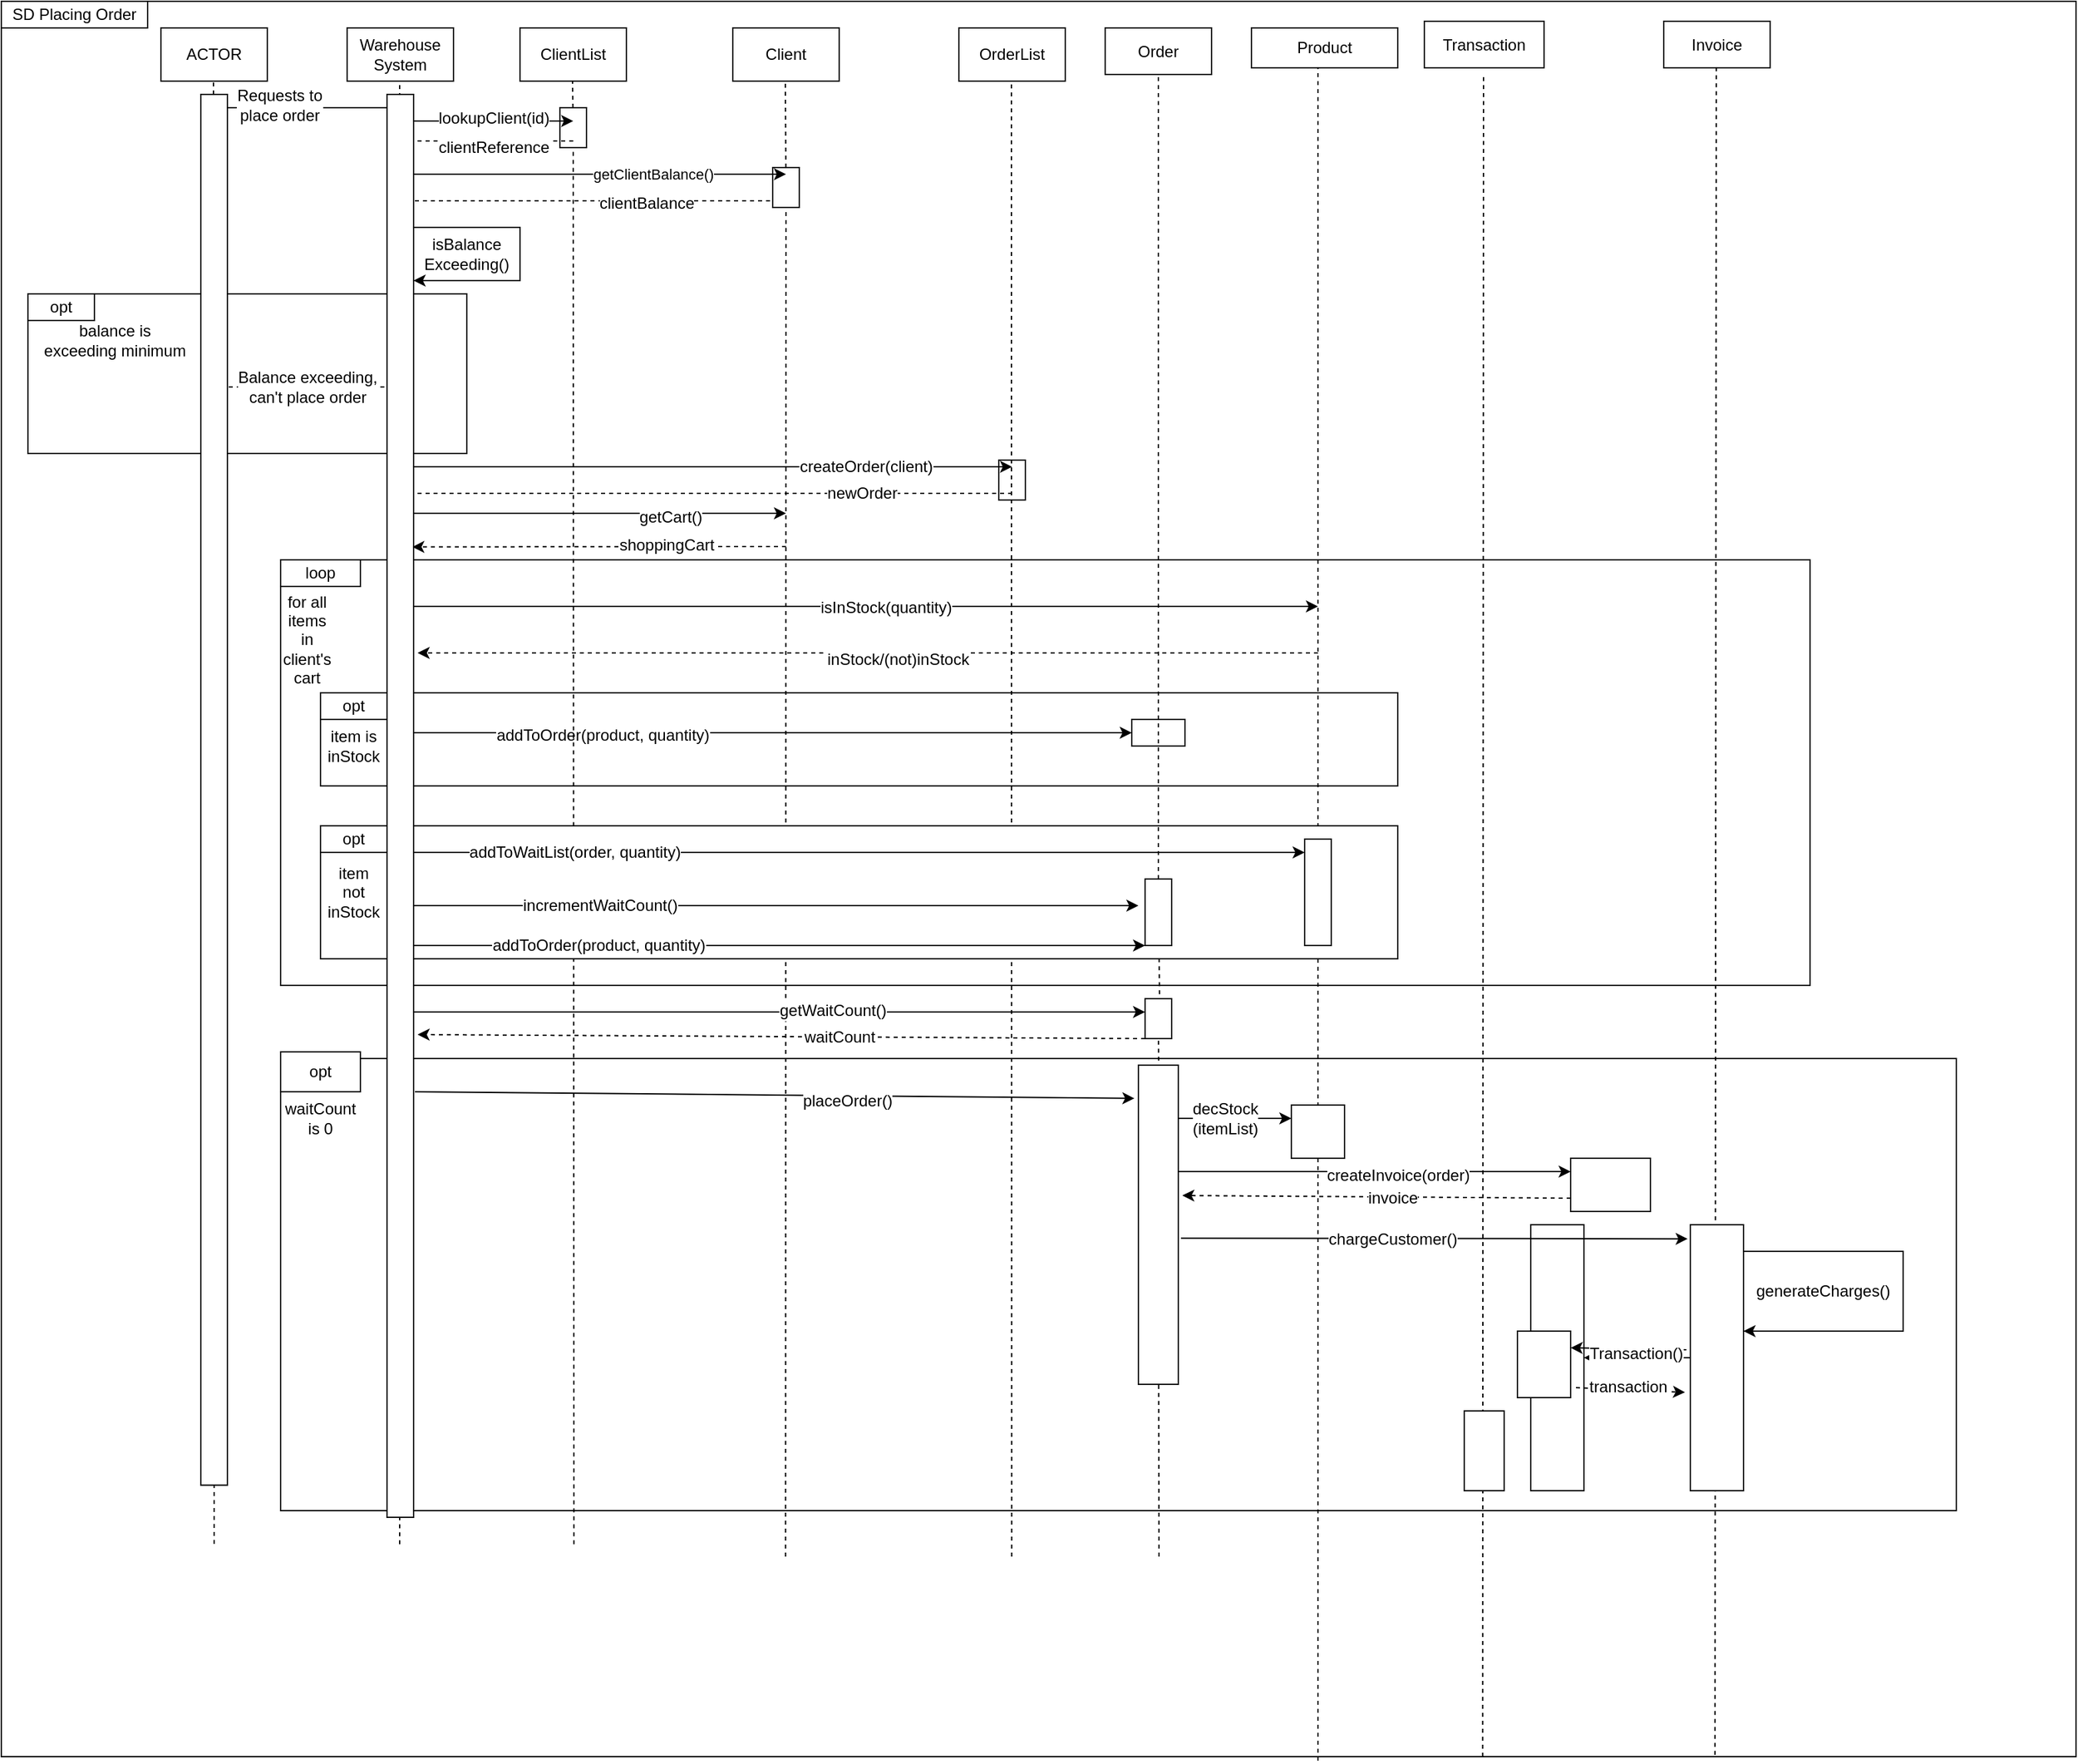 <mxfile version="12.6.5" type="github">
  <diagram id="tKLSFN9qIgkbpF_6YdEr" name="Page-1">
    <mxGraphModel dx="1182" dy="761" grid="1" gridSize="10" guides="1" tooltips="1" connect="1" arrows="1" fold="1" page="1" pageScale="1" pageWidth="1100" pageHeight="850" math="0" shadow="0">
      <root>
        <mxCell id="0"/>
        <mxCell id="1" parent="0"/>
        <mxCell id="7SxAcVkQmoZjiOWq1pf1-21" value="" style="rounded=0;whiteSpace=wrap;html=1;" parent="1" vertex="1">
          <mxGeometry width="1560" height="1320" as="geometry"/>
        </mxCell>
        <mxCell id="BWwTkyQzAVA0nwTKk7PY-33" value="" style="rounded=0;whiteSpace=wrap;html=1;" parent="1" vertex="1">
          <mxGeometry x="750" y="345" width="20" height="30" as="geometry"/>
        </mxCell>
        <mxCell id="7SxAcVkQmoZjiOWq1pf1-38" value="" style="endArrow=classic;html=1;dashed=1;" parent="1" edge="1">
          <mxGeometry width="50" height="50" relative="1" as="geometry">
            <mxPoint x="590" y="150" as="sourcePoint"/>
            <mxPoint x="300" y="150" as="targetPoint"/>
          </mxGeometry>
        </mxCell>
        <mxCell id="7SxAcVkQmoZjiOWq1pf1-39" value="clientBalance" style="text;html=1;align=center;verticalAlign=middle;resizable=0;points=[];labelBackgroundColor=#ffffff;" parent="7SxAcVkQmoZjiOWq1pf1-38" vertex="1" connectable="0">
          <mxGeometry x="-0.276" y="2" relative="1" as="geometry">
            <mxPoint as="offset"/>
          </mxGeometry>
        </mxCell>
        <mxCell id="BWwTkyQzAVA0nwTKk7PY-30" value="" style="rounded=0;whiteSpace=wrap;html=1;" parent="1" vertex="1">
          <mxGeometry x="580" y="125" width="20" height="30" as="geometry"/>
        </mxCell>
        <mxCell id="BWwTkyQzAVA0nwTKk7PY-21" value="" style="rounded=0;whiteSpace=wrap;html=1;" parent="1" vertex="1">
          <mxGeometry x="420" y="80" width="20" height="30" as="geometry"/>
        </mxCell>
        <mxCell id="7SxAcVkQmoZjiOWq1pf1-46" value="" style="rounded=0;whiteSpace=wrap;html=1;" parent="1" vertex="1">
          <mxGeometry x="20" y="220" width="330" height="120" as="geometry"/>
        </mxCell>
        <mxCell id="7SxAcVkQmoZjiOWq1pf1-1" value="ACTOR" style="rounded=0;whiteSpace=wrap;html=1;" parent="1" vertex="1">
          <mxGeometry x="120" y="20" width="80" height="40" as="geometry"/>
        </mxCell>
        <mxCell id="7SxAcVkQmoZjiOWq1pf1-3" value="Warehouse System" style="rounded=0;whiteSpace=wrap;html=1;" parent="1" vertex="1">
          <mxGeometry x="260" y="20" width="80" height="40" as="geometry"/>
        </mxCell>
        <mxCell id="7SxAcVkQmoZjiOWq1pf1-9" value="ClientList" style="rounded=0;whiteSpace=wrap;html=1;" parent="1" vertex="1">
          <mxGeometry x="390" y="20" width="80" height="40" as="geometry"/>
        </mxCell>
        <mxCell id="7SxAcVkQmoZjiOWq1pf1-11" value="Client" style="rounded=0;whiteSpace=wrap;html=1;" parent="1" vertex="1">
          <mxGeometry x="550" y="20" width="80" height="40" as="geometry"/>
        </mxCell>
        <mxCell id="7SxAcVkQmoZjiOWq1pf1-13" value="OrderList" style="rounded=0;whiteSpace=wrap;html=1;" parent="1" vertex="1">
          <mxGeometry x="720" y="20" width="80" height="40" as="geometry"/>
        </mxCell>
        <mxCell id="7SxAcVkQmoZjiOWq1pf1-14" value="Order" style="rounded=0;whiteSpace=wrap;html=1;" parent="1" vertex="1">
          <mxGeometry x="830" y="20" width="80" height="35" as="geometry"/>
        </mxCell>
        <mxCell id="7SxAcVkQmoZjiOWq1pf1-18" value="Invoice" style="rounded=0;whiteSpace=wrap;html=1;" parent="1" vertex="1">
          <mxGeometry x="1250" y="15" width="80" height="35" as="geometry"/>
        </mxCell>
        <mxCell id="7SxAcVkQmoZjiOWq1pf1-22" value="SD Placing Order" style="rounded=0;whiteSpace=wrap;html=1;" parent="1" vertex="1">
          <mxGeometry width="110" height="20" as="geometry"/>
        </mxCell>
        <mxCell id="7SxAcVkQmoZjiOWq1pf1-26" value="Transaction" style="rounded=0;whiteSpace=wrap;html=1;" parent="1" vertex="1">
          <mxGeometry x="1070" y="15" width="90" height="35" as="geometry"/>
        </mxCell>
        <mxCell id="7SxAcVkQmoZjiOWq1pf1-27" value="Product" style="rounded=0;whiteSpace=wrap;html=1;" parent="1" vertex="1">
          <mxGeometry x="940" y="20" width="110" height="30" as="geometry"/>
        </mxCell>
        <mxCell id="7SxAcVkQmoZjiOWq1pf1-29" value="" style="endArrow=classic;html=1;" parent="1" edge="1">
          <mxGeometry width="50" height="50" relative="1" as="geometry">
            <mxPoint x="300" y="90" as="sourcePoint"/>
            <mxPoint x="430" y="90" as="targetPoint"/>
          </mxGeometry>
        </mxCell>
        <mxCell id="7SxAcVkQmoZjiOWq1pf1-30" value="lookupClient(id)" style="text;html=1;align=center;verticalAlign=middle;resizable=0;points=[];labelBackgroundColor=#ffffff;" parent="7SxAcVkQmoZjiOWq1pf1-29" vertex="1" connectable="0">
          <mxGeometry x="0.231" y="2" relative="1" as="geometry">
            <mxPoint x="-10" as="offset"/>
          </mxGeometry>
        </mxCell>
        <mxCell id="7SxAcVkQmoZjiOWq1pf1-36" value="getClientBalance()" style="endArrow=classic;html=1;" parent="1" edge="1">
          <mxGeometry x="0.31" width="50" height="50" relative="1" as="geometry">
            <mxPoint x="300" y="130" as="sourcePoint"/>
            <mxPoint x="590" y="130" as="targetPoint"/>
            <mxPoint as="offset"/>
          </mxGeometry>
        </mxCell>
        <mxCell id="7SxAcVkQmoZjiOWq1pf1-41" value="&lt;div&gt;isBalance&lt;/div&gt;&lt;div&gt;Exceeding()&lt;br&gt;&lt;/div&gt;" style="rounded=0;whiteSpace=wrap;html=1;" parent="1" vertex="1">
          <mxGeometry x="310" y="170" width="80" height="40" as="geometry"/>
        </mxCell>
        <mxCell id="7SxAcVkQmoZjiOWq1pf1-42" value="" style="endArrow=classic;html=1;dashed=1;entryX=0;entryY=1;entryDx=0;entryDy=0;" parent="1" target="7SxAcVkQmoZjiOWq1pf1-41" edge="1">
          <mxGeometry width="50" height="50" relative="1" as="geometry">
            <mxPoint x="320" y="210" as="sourcePoint"/>
            <mxPoint x="370" y="160" as="targetPoint"/>
          </mxGeometry>
        </mxCell>
        <mxCell id="7SxAcVkQmoZjiOWq1pf1-47" value="opt" style="rounded=0;whiteSpace=wrap;html=1;" parent="1" vertex="1">
          <mxGeometry x="20" y="220" width="50" height="20" as="geometry"/>
        </mxCell>
        <mxCell id="7SxAcVkQmoZjiOWq1pf1-48" value="&lt;div&gt;balance is&lt;/div&gt;&lt;div&gt;exceeding minimum&lt;br&gt;&lt;/div&gt;" style="text;html=1;align=center;verticalAlign=middle;resizable=0;points=[];autosize=1;" parent="1" vertex="1">
          <mxGeometry x="20" y="240" width="130" height="30" as="geometry"/>
        </mxCell>
        <mxCell id="7SxAcVkQmoZjiOWq1pf1-2" value="" style="endArrow=none;dashed=1;html=1;" parent="1" source="BWwTkyQzAVA0nwTKk7PY-3" edge="1">
          <mxGeometry width="50" height="50" relative="1" as="geometry">
            <mxPoint x="160" y="840" as="sourcePoint"/>
            <mxPoint x="159.5" y="60" as="targetPoint"/>
          </mxGeometry>
        </mxCell>
        <mxCell id="7SxAcVkQmoZjiOWq1pf1-49" value="" style="endArrow=classic;html=1;dashed=1;" parent="1" edge="1">
          <mxGeometry width="50" height="50" relative="1" as="geometry">
            <mxPoint x="300" y="290" as="sourcePoint"/>
            <mxPoint x="160" y="290" as="targetPoint"/>
          </mxGeometry>
        </mxCell>
        <mxCell id="7SxAcVkQmoZjiOWq1pf1-50" value="&lt;div&gt;Balance exceeding,&lt;/div&gt;&lt;div&gt;can&#39;t place order&lt;br&gt;&lt;/div&gt;" style="text;html=1;align=center;verticalAlign=middle;resizable=0;points=[];labelBackgroundColor=#ffffff;" parent="7SxAcVkQmoZjiOWq1pf1-49" vertex="1" connectable="0">
          <mxGeometry x="0.457" y="-3" relative="1" as="geometry">
            <mxPoint x="32" y="3" as="offset"/>
          </mxGeometry>
        </mxCell>
        <mxCell id="7SxAcVkQmoZjiOWq1pf1-58" value="" style="rounded=0;whiteSpace=wrap;html=1;" parent="1" vertex="1">
          <mxGeometry x="210" y="420" width="1150" height="320" as="geometry"/>
        </mxCell>
        <mxCell id="7SxAcVkQmoZjiOWq1pf1-4" value="" style="endArrow=none;dashed=1;html=1;" parent="1" edge="1">
          <mxGeometry width="50" height="50" relative="1" as="geometry">
            <mxPoint x="300" y="840" as="sourcePoint"/>
            <mxPoint x="299.5" y="60" as="targetPoint"/>
          </mxGeometry>
        </mxCell>
        <mxCell id="7SxAcVkQmoZjiOWq1pf1-10" value="" style="endArrow=none;dashed=1;html=1;" parent="1" source="BWwTkyQzAVA0nwTKk7PY-21" edge="1">
          <mxGeometry width="50" height="50" relative="1" as="geometry">
            <mxPoint x="430" y="840" as="sourcePoint"/>
            <mxPoint x="429.5" y="60" as="targetPoint"/>
          </mxGeometry>
        </mxCell>
        <mxCell id="7SxAcVkQmoZjiOWq1pf1-12" value="" style="endArrow=none;dashed=1;html=1;" parent="1" source="BWwTkyQzAVA0nwTKk7PY-30" edge="1">
          <mxGeometry width="50" height="50" relative="1" as="geometry">
            <mxPoint x="590" y="840" as="sourcePoint"/>
            <mxPoint x="589.5" y="60" as="targetPoint"/>
          </mxGeometry>
        </mxCell>
        <mxCell id="7SxAcVkQmoZjiOWq1pf1-59" value="loop" style="rounded=0;whiteSpace=wrap;html=1;" parent="1" vertex="1">
          <mxGeometry x="210" y="420" width="60" height="20" as="geometry"/>
        </mxCell>
        <mxCell id="7SxAcVkQmoZjiOWq1pf1-60" value="for all items in client&#39;s cart" style="text;html=1;strokeColor=none;fillColor=none;align=center;verticalAlign=middle;whiteSpace=wrap;rounded=0;" parent="1" vertex="1">
          <mxGeometry x="210" y="470" width="40" height="20" as="geometry"/>
        </mxCell>
        <mxCell id="7SxAcVkQmoZjiOWq1pf1-63" value="" style="endArrow=classic;html=1;" parent="1" edge="1">
          <mxGeometry width="50" height="50" relative="1" as="geometry">
            <mxPoint x="300" y="350" as="sourcePoint"/>
            <mxPoint x="760" y="350" as="targetPoint"/>
          </mxGeometry>
        </mxCell>
        <mxCell id="7SxAcVkQmoZjiOWq1pf1-64" value="createOrder(client)" style="text;html=1;align=center;verticalAlign=middle;resizable=0;points=[];labelBackgroundColor=#ffffff;" parent="7SxAcVkQmoZjiOWq1pf1-63" vertex="1" connectable="0">
          <mxGeometry x="0.735" relative="1" as="geometry">
            <mxPoint x="-49" as="offset"/>
          </mxGeometry>
        </mxCell>
        <mxCell id="7SxAcVkQmoZjiOWq1pf1-32" value="" style="endArrow=classic;html=1;dashed=1;" parent="1" edge="1">
          <mxGeometry width="50" height="50" relative="1" as="geometry">
            <mxPoint x="430" y="105" as="sourcePoint"/>
            <mxPoint x="300" y="105" as="targetPoint"/>
          </mxGeometry>
        </mxCell>
        <mxCell id="7SxAcVkQmoZjiOWq1pf1-33" value="clientReference" style="text;html=1;align=center;verticalAlign=middle;resizable=0;points=[];labelBackgroundColor=#ffffff;" parent="7SxAcVkQmoZjiOWq1pf1-32" vertex="1" connectable="0">
          <mxGeometry x="-0.4" y="1" relative="1" as="geometry">
            <mxPoint x="-21" y="4" as="offset"/>
          </mxGeometry>
        </mxCell>
        <mxCell id="7SxAcVkQmoZjiOWq1pf1-61" value="" style="endArrow=classic;html=1;dashed=1;" parent="1" edge="1">
          <mxGeometry width="50" height="50" relative="1" as="geometry">
            <mxPoint x="760" y="370" as="sourcePoint"/>
            <mxPoint x="300" y="370" as="targetPoint"/>
          </mxGeometry>
        </mxCell>
        <mxCell id="7SxAcVkQmoZjiOWq1pf1-62" value="newOrder" style="text;html=1;align=center;verticalAlign=middle;resizable=0;points=[];labelBackgroundColor=#ffffff;" parent="7SxAcVkQmoZjiOWq1pf1-61" vertex="1" connectable="0">
          <mxGeometry x="-0.509" relative="1" as="geometry">
            <mxPoint as="offset"/>
          </mxGeometry>
        </mxCell>
        <mxCell id="bvHiQw0GbugnLKVl-1VQ-2" value="" style="endArrow=classic;html=1;" edge="1" parent="1">
          <mxGeometry width="50" height="50" relative="1" as="geometry">
            <mxPoint x="310" y="385" as="sourcePoint"/>
            <mxPoint x="590" y="385" as="targetPoint"/>
          </mxGeometry>
        </mxCell>
        <mxCell id="bvHiQw0GbugnLKVl-1VQ-3" value="getCart()" style="text;html=1;align=center;verticalAlign=middle;resizable=0;points=[];labelBackgroundColor=#ffffff;" vertex="1" connectable="0" parent="bvHiQw0GbugnLKVl-1VQ-2">
          <mxGeometry x="0.379" y="-3" relative="1" as="geometry">
            <mxPoint as="offset"/>
          </mxGeometry>
        </mxCell>
        <mxCell id="bvHiQw0GbugnLKVl-1VQ-4" value="" style="endArrow=classic;html=1;entryX=0.95;entryY=0.318;entryDx=0;entryDy=0;entryPerimeter=0;dashed=1;" edge="1" parent="1" target="BWwTkyQzAVA0nwTKk7PY-7">
          <mxGeometry width="50" height="50" relative="1" as="geometry">
            <mxPoint x="590" y="410" as="sourcePoint"/>
            <mxPoint x="640" y="345" as="targetPoint"/>
          </mxGeometry>
        </mxCell>
        <mxCell id="bvHiQw0GbugnLKVl-1VQ-5" value="shoppingCart" style="text;html=1;align=center;verticalAlign=middle;resizable=0;points=[];labelBackgroundColor=#ffffff;" vertex="1" connectable="0" parent="bvHiQw0GbugnLKVl-1VQ-4">
          <mxGeometry x="-0.193" y="-1" relative="1" as="geometry">
            <mxPoint x="23" as="offset"/>
          </mxGeometry>
        </mxCell>
        <mxCell id="bvHiQw0GbugnLKVl-1VQ-6" value="" style="endArrow=classic;html=1;" edge="1" parent="1">
          <mxGeometry width="50" height="50" relative="1" as="geometry">
            <mxPoint x="310" y="455" as="sourcePoint"/>
            <mxPoint x="990" y="455" as="targetPoint"/>
          </mxGeometry>
        </mxCell>
        <mxCell id="bvHiQw0GbugnLKVl-1VQ-7" value="isInStock(quantity)" style="text;html=1;align=center;verticalAlign=middle;resizable=0;points=[];labelBackgroundColor=#ffffff;" vertex="1" connectable="0" parent="bvHiQw0GbugnLKVl-1VQ-6">
          <mxGeometry x="0.044" y="-1" relative="1" as="geometry">
            <mxPoint as="offset"/>
          </mxGeometry>
        </mxCell>
        <mxCell id="bvHiQw0GbugnLKVl-1VQ-8" value="" style="endArrow=classic;html=1;dashed=1;" edge="1" parent="1">
          <mxGeometry width="50" height="50" relative="1" as="geometry">
            <mxPoint x="990" y="490" as="sourcePoint"/>
            <mxPoint x="313" y="490" as="targetPoint"/>
          </mxGeometry>
        </mxCell>
        <mxCell id="bvHiQw0GbugnLKVl-1VQ-9" value="inStock/(not)inStock" style="text;html=1;align=center;verticalAlign=middle;resizable=0;points=[];labelBackgroundColor=#ffffff;" vertex="1" connectable="0" parent="bvHiQw0GbugnLKVl-1VQ-8">
          <mxGeometry x="-0.067" y="5" relative="1" as="geometry">
            <mxPoint as="offset"/>
          </mxGeometry>
        </mxCell>
        <mxCell id="bvHiQw0GbugnLKVl-1VQ-10" value="" style="rounded=0;whiteSpace=wrap;html=1;" vertex="1" parent="1">
          <mxGeometry x="240" y="520" width="810" height="70" as="geometry"/>
        </mxCell>
        <mxCell id="bvHiQw0GbugnLKVl-1VQ-12" value="&lt;div&gt;item is &lt;br&gt;&lt;/div&gt;&lt;div&gt;inStock&lt;br&gt;&lt;/div&gt;" style="text;html=1;strokeColor=none;fillColor=none;align=center;verticalAlign=middle;whiteSpace=wrap;rounded=0;" vertex="1" parent="1">
          <mxGeometry x="245" y="550" width="40" height="20" as="geometry"/>
        </mxCell>
        <mxCell id="bvHiQw0GbugnLKVl-1VQ-11" value="opt" style="rounded=0;whiteSpace=wrap;html=1;" vertex="1" parent="1">
          <mxGeometry x="240" y="520" width="50" height="20" as="geometry"/>
        </mxCell>
        <mxCell id="7SxAcVkQmoZjiOWq1pf1-24" value="" style="endArrow=classic;html=1;" parent="1" edge="1">
          <mxGeometry width="50" height="50" relative="1" as="geometry">
            <mxPoint x="160" y="80" as="sourcePoint"/>
            <mxPoint x="300" y="80" as="targetPoint"/>
          </mxGeometry>
        </mxCell>
        <mxCell id="7SxAcVkQmoZjiOWq1pf1-25" value="&lt;div&gt;Requests to &lt;br&gt;&lt;/div&gt;&lt;div&gt;place order&lt;br&gt;&lt;/div&gt;" style="text;html=1;align=center;verticalAlign=middle;resizable=0;points=[];labelBackgroundColor=#ffffff;" parent="7SxAcVkQmoZjiOWq1pf1-24" vertex="1" connectable="0">
          <mxGeometry x="-0.3" y="2" relative="1" as="geometry">
            <mxPoint as="offset"/>
          </mxGeometry>
        </mxCell>
        <mxCell id="bvHiQw0GbugnLKVl-1VQ-17" value="" style="rounded=0;whiteSpace=wrap;html=1;" vertex="1" parent="1">
          <mxGeometry x="850" y="540" width="40" height="20" as="geometry"/>
        </mxCell>
        <mxCell id="bvHiQw0GbugnLKVl-1VQ-18" value="" style="endArrow=classic;html=1;" edge="1" parent="1">
          <mxGeometry width="50" height="50" relative="1" as="geometry">
            <mxPoint x="310" y="550" as="sourcePoint"/>
            <mxPoint x="850" y="550" as="targetPoint"/>
          </mxGeometry>
        </mxCell>
        <mxCell id="bvHiQw0GbugnLKVl-1VQ-19" value="addToOrder(product, quantity)" style="text;html=1;align=center;verticalAlign=middle;resizable=0;points=[];labelBackgroundColor=#ffffff;" vertex="1" connectable="0" parent="bvHiQw0GbugnLKVl-1VQ-18">
          <mxGeometry x="-0.474" y="-2" relative="1" as="geometry">
            <mxPoint as="offset"/>
          </mxGeometry>
        </mxCell>
        <mxCell id="bvHiQw0GbugnLKVl-1VQ-32" value="" style="rounded=0;whiteSpace=wrap;html=1;" vertex="1" parent="1">
          <mxGeometry x="855" y="660" width="30" height="40" as="geometry"/>
        </mxCell>
        <mxCell id="bvHiQw0GbugnLKVl-1VQ-34" value="" style="rounded=0;whiteSpace=wrap;html=1;" vertex="1" parent="1">
          <mxGeometry x="980" y="630" width="20" height="40" as="geometry"/>
        </mxCell>
        <mxCell id="BWwTkyQzAVA0nwTKk7PY-8" value="" style="endArrow=none;dashed=1;html=1;exitX=0.192;exitY=0.879;exitDx=0;exitDy=0;exitPerimeter=0;" parent="1" target="BWwTkyQzAVA0nwTKk7PY-7" edge="1" source="7SxAcVkQmoZjiOWq1pf1-21">
          <mxGeometry width="50" height="50" relative="1" as="geometry">
            <mxPoint x="300" y="840.0" as="sourcePoint"/>
            <mxPoint x="299.5" y="28.378" as="targetPoint"/>
          </mxGeometry>
        </mxCell>
        <mxCell id="bvHiQw0GbugnLKVl-1VQ-36" value="" style="rounded=0;whiteSpace=wrap;html=1;" vertex="1" parent="1">
          <mxGeometry x="210" y="795" width="1260" height="340" as="geometry"/>
        </mxCell>
        <mxCell id="7SxAcVkQmoZjiOWq1pf1-20" value="" style="endArrow=none;dashed=1;html=1;exitX=0.714;exitY=1;exitDx=0;exitDy=0;exitPerimeter=0;" parent="1" edge="1" source="7SxAcVkQmoZjiOWq1pf1-21">
          <mxGeometry width="50" height="50" relative="1" as="geometry">
            <mxPoint x="1115" y="820" as="sourcePoint"/>
            <mxPoint x="1114.5" y="55" as="targetPoint"/>
          </mxGeometry>
        </mxCell>
        <mxCell id="7SxAcVkQmoZjiOWq1pf1-19" value="" style="endArrow=none;dashed=1;html=1;exitX=0.826;exitY=0.999;exitDx=0;exitDy=0;exitPerimeter=0;" parent="1" edge="1" source="7SxAcVkQmoZjiOWq1pf1-21">
          <mxGeometry width="50" height="50" relative="1" as="geometry">
            <mxPoint x="1290" y="835" as="sourcePoint"/>
            <mxPoint x="1289.5" y="50" as="targetPoint"/>
          </mxGeometry>
        </mxCell>
        <mxCell id="BWwTkyQzAVA0nwTKk7PY-31" value="" style="endArrow=none;dashed=1;html=1;exitX=0.378;exitY=0.886;exitDx=0;exitDy=0;exitPerimeter=0;" parent="1" target="BWwTkyQzAVA0nwTKk7PY-30" edge="1" source="7SxAcVkQmoZjiOWq1pf1-21">
          <mxGeometry width="50" height="50" relative="1" as="geometry">
            <mxPoint x="590" y="840" as="sourcePoint"/>
            <mxPoint x="589.5" y="60.0" as="targetPoint"/>
          </mxGeometry>
        </mxCell>
        <mxCell id="7SxAcVkQmoZjiOWq1pf1-15" value="" style="endArrow=none;dashed=1;html=1;exitX=0.487;exitY=0.886;exitDx=0;exitDy=0;exitPerimeter=0;" parent="1" edge="1" source="7SxAcVkQmoZjiOWq1pf1-21">
          <mxGeometry width="50" height="50" relative="1" as="geometry">
            <mxPoint x="760" y="840" as="sourcePoint"/>
            <mxPoint x="759.5" y="60" as="targetPoint"/>
          </mxGeometry>
        </mxCell>
        <mxCell id="7SxAcVkQmoZjiOWq1pf1-28" value="" style="endArrow=none;dashed=1;html=1;" parent="1" edge="1">
          <mxGeometry width="50" height="50" relative="1" as="geometry">
            <mxPoint x="990" y="1323" as="sourcePoint"/>
            <mxPoint x="990" y="50" as="targetPoint"/>
          </mxGeometry>
        </mxCell>
        <mxCell id="bvHiQw0GbugnLKVl-1VQ-33" value="" style="endArrow=none;dashed=1;html=1;exitX=0.558;exitY=0.886;exitDx=0;exitDy=0;exitPerimeter=0;" edge="1" parent="1" source="bvHiQw0GbugnLKVl-1VQ-55">
          <mxGeometry width="50" height="50" relative="1" as="geometry">
            <mxPoint x="870" y="830" as="sourcePoint"/>
            <mxPoint x="870" y="660" as="targetPoint"/>
          </mxGeometry>
        </mxCell>
        <mxCell id="BWwTkyQzAVA0nwTKk7PY-5" value="" style="group" parent="1" vertex="1" connectable="0">
          <mxGeometry x="150" y="70" width="20" height="1090" as="geometry"/>
        </mxCell>
        <mxCell id="BWwTkyQzAVA0nwTKk7PY-4" value="" style="endArrow=none;dashed=1;html=1;" parent="BWwTkyQzAVA0nwTKk7PY-5" target="BWwTkyQzAVA0nwTKk7PY-3" edge="1">
          <mxGeometry width="50" height="50" relative="1" as="geometry">
            <mxPoint x="10" y="1090" as="sourcePoint"/>
            <mxPoint x="9.5" y="-58.919" as="targetPoint"/>
          </mxGeometry>
        </mxCell>
        <mxCell id="BWwTkyQzAVA0nwTKk7PY-3" value="" style="rounded=0;whiteSpace=wrap;html=1;" parent="BWwTkyQzAVA0nwTKk7PY-5" vertex="1">
          <mxGeometry width="20" height="1045.811" as="geometry"/>
        </mxCell>
        <mxCell id="BWwTkyQzAVA0nwTKk7PY-25" value="" style="endArrow=none;dashed=1;html=1;exitX=0.276;exitY=0.879;exitDx=0;exitDy=0;exitPerimeter=0;" parent="1" target="BWwTkyQzAVA0nwTKk7PY-21" edge="1" source="7SxAcVkQmoZjiOWq1pf1-21">
          <mxGeometry width="50" height="50" relative="1" as="geometry">
            <mxPoint x="430" y="840" as="sourcePoint"/>
            <mxPoint x="429.5" y="60.0" as="targetPoint"/>
          </mxGeometry>
        </mxCell>
        <mxCell id="BWwTkyQzAVA0nwTKk7PY-6" value="" style="group" parent="1" vertex="1" connectable="0">
          <mxGeometry x="290" y="70" width="760" height="1070" as="geometry"/>
        </mxCell>
        <mxCell id="bvHiQw0GbugnLKVl-1VQ-23" value="" style="rounded=0;whiteSpace=wrap;html=1;" vertex="1" parent="BWwTkyQzAVA0nwTKk7PY-6">
          <mxGeometry x="-50" y="550" width="810" height="100" as="geometry"/>
        </mxCell>
        <mxCell id="bvHiQw0GbugnLKVl-1VQ-24" value="opt" style="rounded=0;whiteSpace=wrap;html=1;" vertex="1" parent="BWwTkyQzAVA0nwTKk7PY-6">
          <mxGeometry x="-50" y="550" width="50" height="20" as="geometry"/>
        </mxCell>
        <mxCell id="bvHiQw0GbugnLKVl-1VQ-25" value="&lt;div&gt;item&lt;/div&gt;&lt;div&gt;not&lt;/div&gt;&lt;div&gt;inStock&lt;br&gt;&lt;/div&gt;" style="text;html=1;strokeColor=none;fillColor=none;align=center;verticalAlign=middle;whiteSpace=wrap;rounded=0;" vertex="1" parent="BWwTkyQzAVA0nwTKk7PY-6">
          <mxGeometry x="-45" y="590" width="40" height="20" as="geometry"/>
        </mxCell>
        <mxCell id="bvHiQw0GbugnLKVl-1VQ-30" value="" style="endArrow=classic;html=1;" edge="1" parent="BWwTkyQzAVA0nwTKk7PY-6" target="bvHiQw0GbugnLKVl-1VQ-32">
          <mxGeometry width="50" height="50" relative="1" as="geometry">
            <mxPoint x="20" y="610" as="sourcePoint"/>
            <mxPoint x="570" y="610" as="targetPoint"/>
            <Array as="points">
              <mxPoint x="290" y="610"/>
            </Array>
          </mxGeometry>
        </mxCell>
        <mxCell id="bvHiQw0GbugnLKVl-1VQ-31" value="incrementWaitCount()" style="text;html=1;align=center;verticalAlign=middle;resizable=0;points=[];labelBackgroundColor=#ffffff;" vertex="1" connectable="0" parent="bvHiQw0GbugnLKVl-1VQ-30">
          <mxGeometry x="-0.504" y="-3" relative="1" as="geometry">
            <mxPoint x="5" y="-3" as="offset"/>
          </mxGeometry>
        </mxCell>
        <mxCell id="BWwTkyQzAVA0nwTKk7PY-7" value="" style="rounded=0;whiteSpace=wrap;html=1;" parent="BWwTkyQzAVA0nwTKk7PY-6" vertex="1">
          <mxGeometry width="20" height="1070" as="geometry"/>
        </mxCell>
        <mxCell id="bvHiQw0GbugnLKVl-1VQ-51" value="" style="endArrow=classic;html=1;" edge="1" parent="BWwTkyQzAVA0nwTKk7PY-6">
          <mxGeometry width="50" height="50" relative="1" as="geometry">
            <mxPoint x="20" y="690" as="sourcePoint"/>
            <mxPoint x="570" y="690" as="targetPoint"/>
          </mxGeometry>
        </mxCell>
        <mxCell id="bvHiQw0GbugnLKVl-1VQ-57" value="getWaitCount()" style="text;html=1;align=center;verticalAlign=middle;resizable=0;points=[];labelBackgroundColor=#ffffff;" vertex="1" connectable="0" parent="bvHiQw0GbugnLKVl-1VQ-51">
          <mxGeometry x="0.145" y="1" relative="1" as="geometry">
            <mxPoint as="offset"/>
          </mxGeometry>
        </mxCell>
        <mxCell id="bvHiQw0GbugnLKVl-1VQ-53" value="" style="rounded=0;whiteSpace=wrap;html=1;" vertex="1" parent="BWwTkyQzAVA0nwTKk7PY-6">
          <mxGeometry x="570" y="590" width="20" height="50" as="geometry"/>
        </mxCell>
        <mxCell id="bvHiQw0GbugnLKVl-1VQ-54" value="" style="rounded=0;whiteSpace=wrap;html=1;" vertex="1" parent="BWwTkyQzAVA0nwTKk7PY-6">
          <mxGeometry x="690" y="560" width="20" height="80" as="geometry"/>
        </mxCell>
        <mxCell id="bvHiQw0GbugnLKVl-1VQ-28" value="" style="endArrow=classic;html=1;" edge="1" parent="BWwTkyQzAVA0nwTKk7PY-6">
          <mxGeometry width="50" height="50" relative="1" as="geometry">
            <mxPoint x="20" y="570" as="sourcePoint"/>
            <mxPoint x="690" y="570" as="targetPoint"/>
          </mxGeometry>
        </mxCell>
        <mxCell id="bvHiQw0GbugnLKVl-1VQ-29" value="addToWaitList(order, quantity)" style="text;html=1;align=center;verticalAlign=middle;resizable=0;points=[];labelBackgroundColor=#ffffff;" vertex="1" connectable="0" parent="bvHiQw0GbugnLKVl-1VQ-28">
          <mxGeometry x="-0.644" y="-1" relative="1" as="geometry">
            <mxPoint x="1" y="-1" as="offset"/>
          </mxGeometry>
        </mxCell>
        <mxCell id="bvHiQw0GbugnLKVl-1VQ-65" value="" style="endArrow=classic;html=1;entryX=0;entryY=1;entryDx=0;entryDy=0;" edge="1" parent="BWwTkyQzAVA0nwTKk7PY-6" target="bvHiQw0GbugnLKVl-1VQ-53">
          <mxGeometry width="50" height="50" relative="1" as="geometry">
            <mxPoint x="20" y="640" as="sourcePoint"/>
            <mxPoint x="70" y="590" as="targetPoint"/>
          </mxGeometry>
        </mxCell>
        <mxCell id="bvHiQw0GbugnLKVl-1VQ-66" value="addToOrder(product, quantity)" style="text;html=1;align=center;verticalAlign=middle;resizable=0;points=[];labelBackgroundColor=#ffffff;" vertex="1" connectable="0" parent="bvHiQw0GbugnLKVl-1VQ-65">
          <mxGeometry x="-0.494" relative="1" as="geometry">
            <mxPoint as="offset"/>
          </mxGeometry>
        </mxCell>
        <mxCell id="bvHiQw0GbugnLKVl-1VQ-50" value="&lt;div&gt;waitCount &lt;br&gt;&lt;/div&gt;&lt;div&gt;is 0&lt;br&gt;&lt;/div&gt;" style="text;html=1;strokeColor=none;fillColor=none;align=center;verticalAlign=middle;whiteSpace=wrap;rounded=0;" vertex="1" parent="1">
          <mxGeometry x="220" y="830" width="40" height="20" as="geometry"/>
        </mxCell>
        <mxCell id="bvHiQw0GbugnLKVl-1VQ-49" value="opt" style="rounded=0;whiteSpace=wrap;html=1;" vertex="1" parent="1">
          <mxGeometry x="210" y="790" width="60" height="30" as="geometry"/>
        </mxCell>
        <mxCell id="7SxAcVkQmoZjiOWq1pf1-16" value="" style="endArrow=none;dashed=1;html=1;" parent="1" target="7SxAcVkQmoZjiOWq1pf1-14" edge="1" source="bvHiQw0GbugnLKVl-1VQ-32">
          <mxGeometry width="50" height="50" relative="1" as="geometry">
            <mxPoint x="870" y="830" as="sourcePoint"/>
            <mxPoint x="870" y="55" as="targetPoint"/>
          </mxGeometry>
        </mxCell>
        <mxCell id="bvHiQw0GbugnLKVl-1VQ-55" value="" style="rounded=0;whiteSpace=wrap;html=1;" vertex="1" parent="1">
          <mxGeometry x="860" y="750" width="20" height="30" as="geometry"/>
        </mxCell>
        <mxCell id="bvHiQw0GbugnLKVl-1VQ-56" value="" style="endArrow=none;dashed=1;html=1;exitX=0.558;exitY=0.886;exitDx=0;exitDy=0;exitPerimeter=0;" edge="1" parent="1" source="bvHiQw0GbugnLKVl-1VQ-61" target="bvHiQw0GbugnLKVl-1VQ-55">
          <mxGeometry width="50" height="50" relative="1" as="geometry">
            <mxPoint x="870.48" y="1169.52" as="sourcePoint"/>
            <mxPoint x="870" y="660" as="targetPoint"/>
          </mxGeometry>
        </mxCell>
        <mxCell id="bvHiQw0GbugnLKVl-1VQ-58" value="" style="endArrow=classic;html=1;exitX=0;exitY=1;exitDx=0;exitDy=0;dashed=1;" edge="1" parent="1" source="bvHiQw0GbugnLKVl-1VQ-55">
          <mxGeometry width="50" height="50" relative="1" as="geometry">
            <mxPoint x="850" y="770" as="sourcePoint"/>
            <mxPoint x="313" y="777" as="targetPoint"/>
          </mxGeometry>
        </mxCell>
        <mxCell id="bvHiQw0GbugnLKVl-1VQ-59" value="waitCount" style="text;html=1;align=center;verticalAlign=middle;resizable=0;points=[];labelBackgroundColor=#ffffff;" vertex="1" connectable="0" parent="bvHiQw0GbugnLKVl-1VQ-58">
          <mxGeometry x="-0.159" relative="1" as="geometry">
            <mxPoint as="offset"/>
          </mxGeometry>
        </mxCell>
        <mxCell id="bvHiQw0GbugnLKVl-1VQ-60" value="" style="endArrow=classic;html=1;entryX=-0.1;entryY=0.104;entryDx=0;entryDy=0;entryPerimeter=0;" edge="1" parent="1" target="bvHiQw0GbugnLKVl-1VQ-61">
          <mxGeometry width="50" height="50" relative="1" as="geometry">
            <mxPoint x="311" y="820" as="sourcePoint"/>
            <mxPoint x="850" y="830" as="targetPoint"/>
            <Array as="points"/>
          </mxGeometry>
        </mxCell>
        <mxCell id="bvHiQw0GbugnLKVl-1VQ-63" value="placeOrder()" style="text;html=1;align=center;verticalAlign=middle;resizable=0;points=[];labelBackgroundColor=#ffffff;" vertex="1" connectable="0" parent="bvHiQw0GbugnLKVl-1VQ-60">
          <mxGeometry x="0.199" y="-4" relative="1" as="geometry">
            <mxPoint as="offset"/>
          </mxGeometry>
        </mxCell>
        <mxCell id="bvHiQw0GbugnLKVl-1VQ-61" value="" style="rounded=0;whiteSpace=wrap;html=1;" vertex="1" parent="1">
          <mxGeometry x="855" y="800" width="30" height="240" as="geometry"/>
        </mxCell>
        <mxCell id="bvHiQw0GbugnLKVl-1VQ-62" value="" style="endArrow=none;dashed=1;html=1;exitX=0.558;exitY=0.886;exitDx=0;exitDy=0;exitPerimeter=0;" edge="1" parent="1" source="7SxAcVkQmoZjiOWq1pf1-21" target="bvHiQw0GbugnLKVl-1VQ-61">
          <mxGeometry width="50" height="50" relative="1" as="geometry">
            <mxPoint x="870.48" y="1169.52" as="sourcePoint"/>
            <mxPoint x="870.018" y="780" as="targetPoint"/>
          </mxGeometry>
        </mxCell>
        <mxCell id="bvHiQw0GbugnLKVl-1VQ-71" value="" style="rounded=0;whiteSpace=wrap;html=1;" vertex="1" parent="1">
          <mxGeometry x="970" y="830" width="40" height="40" as="geometry"/>
        </mxCell>
        <mxCell id="bvHiQw0GbugnLKVl-1VQ-72" value="" style="endArrow=classic;html=1;entryX=0;entryY=0.25;entryDx=0;entryDy=0;" edge="1" parent="1" target="bvHiQw0GbugnLKVl-1VQ-71">
          <mxGeometry width="50" height="50" relative="1" as="geometry">
            <mxPoint x="885" y="840" as="sourcePoint"/>
            <mxPoint x="935" y="790" as="targetPoint"/>
          </mxGeometry>
        </mxCell>
        <mxCell id="bvHiQw0GbugnLKVl-1VQ-73" value="&lt;div&gt;decStock&lt;/div&gt;&lt;div&gt;(itemList)&lt;/div&gt;" style="text;html=1;align=center;verticalAlign=middle;resizable=0;points=[];labelBackgroundColor=#ffffff;rotation=0;" vertex="1" connectable="0" parent="bvHiQw0GbugnLKVl-1VQ-72">
          <mxGeometry x="-0.388" relative="1" as="geometry">
            <mxPoint x="9" as="offset"/>
          </mxGeometry>
        </mxCell>
        <mxCell id="bvHiQw0GbugnLKVl-1VQ-74" value="" style="rounded=0;whiteSpace=wrap;html=1;" vertex="1" parent="1">
          <mxGeometry x="1180" y="870" width="60" height="40" as="geometry"/>
        </mxCell>
        <mxCell id="bvHiQw0GbugnLKVl-1VQ-75" value="" style="endArrow=classic;html=1;entryX=0;entryY=0.25;entryDx=0;entryDy=0;" edge="1" parent="1" target="bvHiQw0GbugnLKVl-1VQ-74">
          <mxGeometry width="50" height="50" relative="1" as="geometry">
            <mxPoint x="885" y="880" as="sourcePoint"/>
            <mxPoint x="935" y="830" as="targetPoint"/>
          </mxGeometry>
        </mxCell>
        <mxCell id="bvHiQw0GbugnLKVl-1VQ-76" value="createInvoice(order)" style="text;html=1;align=center;verticalAlign=middle;resizable=0;points=[];labelBackgroundColor=#ffffff;" vertex="1" connectable="0" parent="bvHiQw0GbugnLKVl-1VQ-75">
          <mxGeometry x="0.22" y="-3" relative="1" as="geometry">
            <mxPoint x="-15" as="offset"/>
          </mxGeometry>
        </mxCell>
        <mxCell id="bvHiQw0GbugnLKVl-1VQ-77" value="" style="endArrow=classic;html=1;dashed=1;" edge="1" parent="1">
          <mxGeometry width="50" height="50" relative="1" as="geometry">
            <mxPoint x="1180" y="900" as="sourcePoint"/>
            <mxPoint x="888" y="898" as="targetPoint"/>
          </mxGeometry>
        </mxCell>
        <mxCell id="bvHiQw0GbugnLKVl-1VQ-78" value="invoice" style="text;html=1;align=center;verticalAlign=middle;resizable=0;points=[];labelBackgroundColor=#ffffff;" vertex="1" connectable="0" parent="bvHiQw0GbugnLKVl-1VQ-77">
          <mxGeometry x="-0.082" y="1" relative="1" as="geometry">
            <mxPoint as="offset"/>
          </mxGeometry>
        </mxCell>
        <mxCell id="bvHiQw0GbugnLKVl-1VQ-98" value="" style="edgeStyle=orthogonalEdgeStyle;rounded=0;orthogonalLoop=1;jettySize=auto;html=1;" edge="1" parent="1" source="bvHiQw0GbugnLKVl-1VQ-79" target="bvHiQw0GbugnLKVl-1VQ-97">
          <mxGeometry relative="1" as="geometry"/>
        </mxCell>
        <mxCell id="bvHiQw0GbugnLKVl-1VQ-79" value="" style="rounded=0;whiteSpace=wrap;html=1;" vertex="1" parent="1">
          <mxGeometry x="1270" y="920" width="40" height="200" as="geometry"/>
        </mxCell>
        <mxCell id="bvHiQw0GbugnLKVl-1VQ-97" value="" style="rounded=0;whiteSpace=wrap;html=1;" vertex="1" parent="1">
          <mxGeometry x="1150" y="920" width="40" height="200" as="geometry"/>
        </mxCell>
        <mxCell id="bvHiQw0GbugnLKVl-1VQ-84" value="" style="endArrow=classic;html=1;entryX=-0.05;entryY=0.053;entryDx=0;entryDy=0;entryPerimeter=0;exitX=1.067;exitY=0.542;exitDx=0;exitDy=0;exitPerimeter=0;" edge="1" parent="1" source="bvHiQw0GbugnLKVl-1VQ-61" target="bvHiQw0GbugnLKVl-1VQ-79">
          <mxGeometry width="50" height="50" relative="1" as="geometry">
            <mxPoint x="890" y="935" as="sourcePoint"/>
            <mxPoint x="935" y="880" as="targetPoint"/>
          </mxGeometry>
        </mxCell>
        <mxCell id="bvHiQw0GbugnLKVl-1VQ-85" value="chargeCustomer()" style="text;html=1;align=center;verticalAlign=middle;resizable=0;points=[];labelBackgroundColor=#ffffff;" vertex="1" connectable="0" parent="bvHiQw0GbugnLKVl-1VQ-84">
          <mxGeometry x="-0.167" relative="1" as="geometry">
            <mxPoint as="offset"/>
          </mxGeometry>
        </mxCell>
        <mxCell id="bvHiQw0GbugnLKVl-1VQ-87" value="" style="rounded=0;whiteSpace=wrap;html=1;" vertex="1" parent="1">
          <mxGeometry x="1140" y="1000" width="40" height="50" as="geometry"/>
        </mxCell>
        <mxCell id="bvHiQw0GbugnLKVl-1VQ-88" value="" style="endArrow=classic;html=1;entryX=1;entryY=0.25;entryDx=0;entryDy=0;exitX=-0.075;exitY=0.47;exitDx=0;exitDy=0;exitPerimeter=0;" edge="1" parent="1" source="bvHiQw0GbugnLKVl-1VQ-79" target="bvHiQw0GbugnLKVl-1VQ-87">
          <mxGeometry width="50" height="50" relative="1" as="geometry">
            <mxPoint x="1270" y="960" as="sourcePoint"/>
            <mxPoint x="1320" y="910" as="targetPoint"/>
          </mxGeometry>
        </mxCell>
        <mxCell id="bvHiQw0GbugnLKVl-1VQ-89" value="Transaction()" style="text;html=1;align=center;verticalAlign=middle;resizable=0;points=[];labelBackgroundColor=#ffffff;" vertex="1" connectable="0" parent="bvHiQw0GbugnLKVl-1VQ-88">
          <mxGeometry x="0.311" relative="1" as="geometry">
            <mxPoint x="19" y="3.34" as="offset"/>
          </mxGeometry>
        </mxCell>
        <mxCell id="bvHiQw0GbugnLKVl-1VQ-90" value="" style="endArrow=classic;html=1;dashed=1;exitX=1.1;exitY=0.85;exitDx=0;exitDy=0;exitPerimeter=0;" edge="1" parent="1" source="bvHiQw0GbugnLKVl-1VQ-87">
          <mxGeometry width="50" height="50" relative="1" as="geometry">
            <mxPoint x="1180" y="980" as="sourcePoint"/>
            <mxPoint x="1266" y="1046" as="targetPoint"/>
          </mxGeometry>
        </mxCell>
        <mxCell id="bvHiQw0GbugnLKVl-1VQ-91" value="transaction" style="text;html=1;align=center;verticalAlign=middle;resizable=0;points=[];labelBackgroundColor=#ffffff;" vertex="1" connectable="0" parent="bvHiQw0GbugnLKVl-1VQ-90">
          <mxGeometry x="-0.535" y="-1" relative="1" as="geometry">
            <mxPoint x="20" y="-3" as="offset"/>
          </mxGeometry>
        </mxCell>
        <mxCell id="bvHiQw0GbugnLKVl-1VQ-94" value="generateCharges()" style="rounded=0;whiteSpace=wrap;html=1;" vertex="1" parent="1">
          <mxGeometry x="1310" y="940" width="120" height="60" as="geometry"/>
        </mxCell>
        <mxCell id="bvHiQw0GbugnLKVl-1VQ-95" value="" style="endArrow=classic;html=1;entryX=0;entryY=1;entryDx=0;entryDy=0;" edge="1" parent="1" target="bvHiQw0GbugnLKVl-1VQ-94">
          <mxGeometry width="50" height="50" relative="1" as="geometry">
            <mxPoint x="1340" y="1000" as="sourcePoint"/>
            <mxPoint x="1390" y="950" as="targetPoint"/>
          </mxGeometry>
        </mxCell>
        <mxCell id="bvHiQw0GbugnLKVl-1VQ-96" value="" style="rounded=0;whiteSpace=wrap;html=1;" vertex="1" parent="1">
          <mxGeometry x="1100" y="1060" width="30" height="60" as="geometry"/>
        </mxCell>
      </root>
    </mxGraphModel>
  </diagram>
</mxfile>

